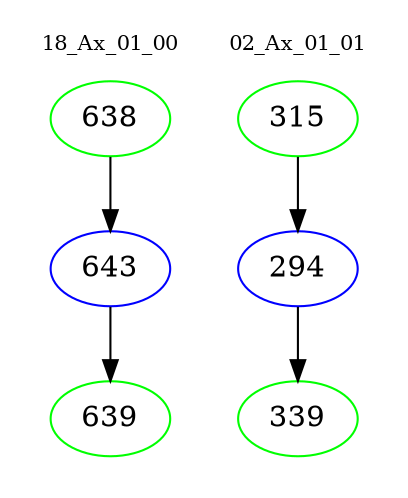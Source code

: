 digraph{
subgraph cluster_0 {
color = white
label = "18_Ax_01_00";
fontsize=10;
T0_638 [label="638", color="green"]
T0_638 -> T0_643 [color="black"]
T0_643 [label="643", color="blue"]
T0_643 -> T0_639 [color="black"]
T0_639 [label="639", color="green"]
}
subgraph cluster_1 {
color = white
label = "02_Ax_01_01";
fontsize=10;
T1_315 [label="315", color="green"]
T1_315 -> T1_294 [color="black"]
T1_294 [label="294", color="blue"]
T1_294 -> T1_339 [color="black"]
T1_339 [label="339", color="green"]
}
}

